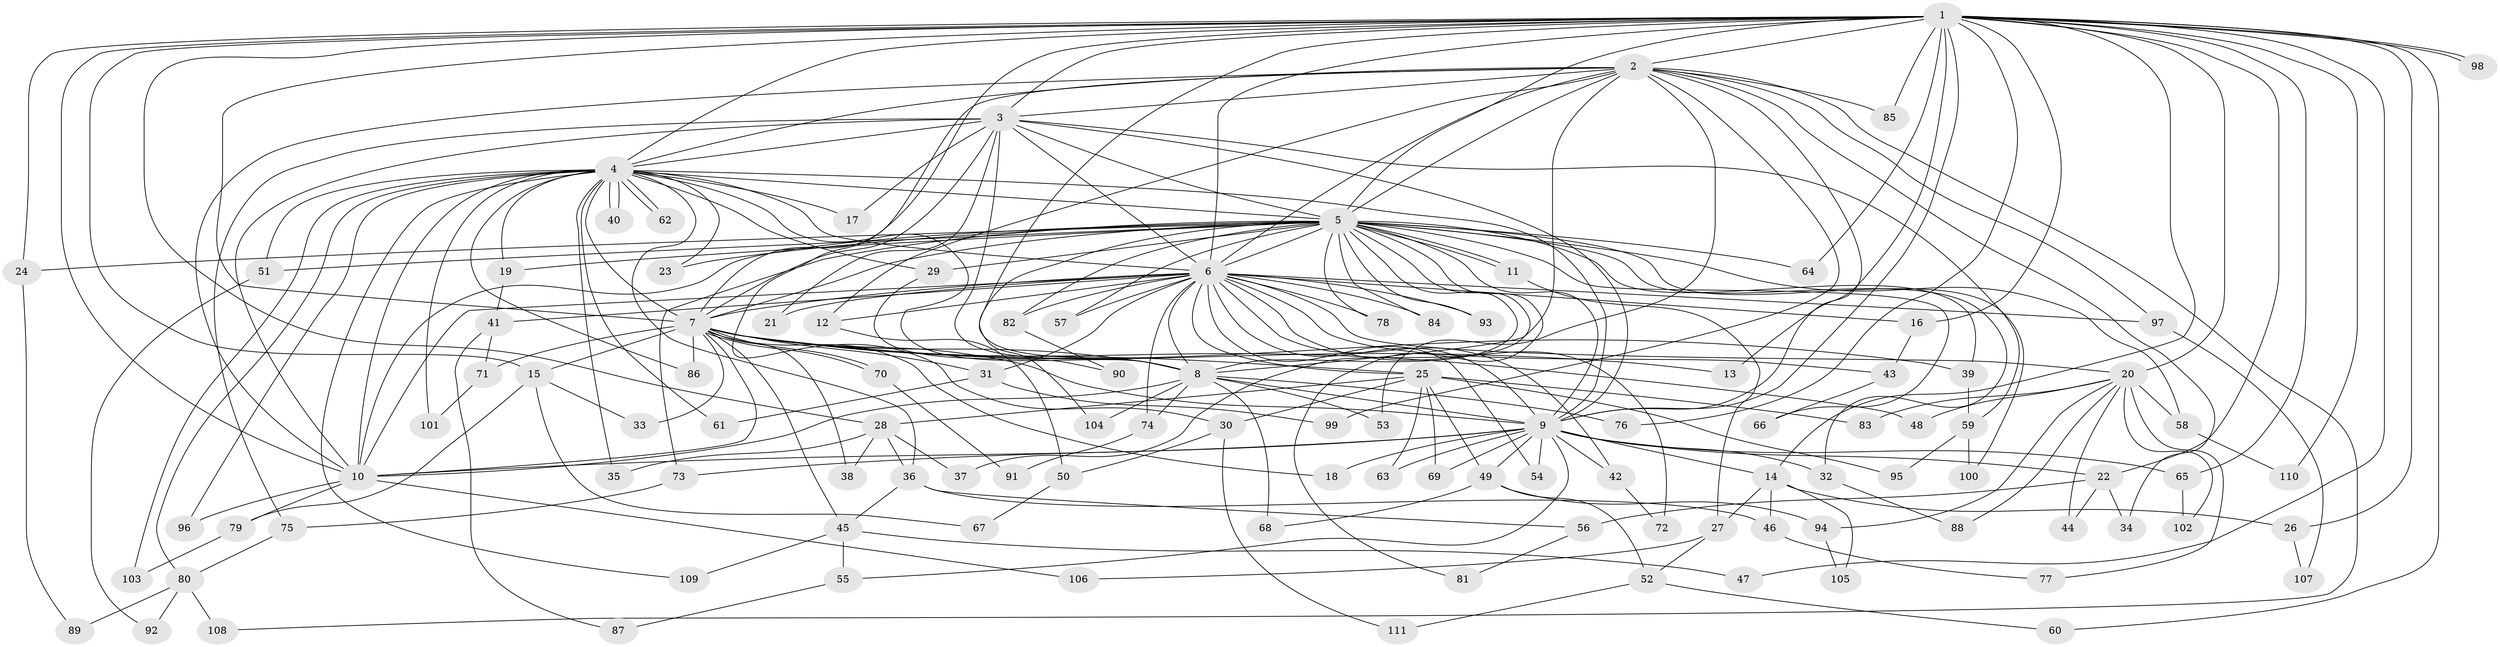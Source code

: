 // Generated by graph-tools (version 1.1) at 2025/13/03/09/25 04:13:59]
// undirected, 111 vertices, 247 edges
graph export_dot {
graph [start="1"]
  node [color=gray90,style=filled];
  1;
  2;
  3;
  4;
  5;
  6;
  7;
  8;
  9;
  10;
  11;
  12;
  13;
  14;
  15;
  16;
  17;
  18;
  19;
  20;
  21;
  22;
  23;
  24;
  25;
  26;
  27;
  28;
  29;
  30;
  31;
  32;
  33;
  34;
  35;
  36;
  37;
  38;
  39;
  40;
  41;
  42;
  43;
  44;
  45;
  46;
  47;
  48;
  49;
  50;
  51;
  52;
  53;
  54;
  55;
  56;
  57;
  58;
  59;
  60;
  61;
  62;
  63;
  64;
  65;
  66;
  67;
  68;
  69;
  70;
  71;
  72;
  73;
  74;
  75;
  76;
  77;
  78;
  79;
  80;
  81;
  82;
  83;
  84;
  85;
  86;
  87;
  88;
  89;
  90;
  91;
  92;
  93;
  94;
  95;
  96;
  97;
  98;
  99;
  100;
  101;
  102;
  103;
  104;
  105;
  106;
  107;
  108;
  109;
  110;
  111;
  1 -- 2;
  1 -- 3;
  1 -- 4;
  1 -- 5;
  1 -- 6;
  1 -- 7;
  1 -- 8;
  1 -- 9;
  1 -- 10;
  1 -- 13;
  1 -- 14;
  1 -- 15;
  1 -- 16;
  1 -- 20;
  1 -- 22;
  1 -- 24;
  1 -- 26;
  1 -- 28;
  1 -- 30;
  1 -- 47;
  1 -- 60;
  1 -- 64;
  1 -- 65;
  1 -- 76;
  1 -- 85;
  1 -- 98;
  1 -- 98;
  1 -- 110;
  2 -- 3;
  2 -- 4;
  2 -- 5;
  2 -- 6;
  2 -- 7;
  2 -- 8;
  2 -- 9;
  2 -- 10;
  2 -- 12;
  2 -- 34;
  2 -- 53;
  2 -- 85;
  2 -- 97;
  2 -- 99;
  2 -- 108;
  3 -- 4;
  3 -- 5;
  3 -- 6;
  3 -- 7;
  3 -- 8;
  3 -- 9;
  3 -- 10;
  3 -- 17;
  3 -- 21;
  3 -- 59;
  3 -- 75;
  4 -- 5;
  4 -- 6;
  4 -- 7;
  4 -- 8;
  4 -- 9;
  4 -- 10;
  4 -- 17;
  4 -- 19;
  4 -- 23;
  4 -- 29;
  4 -- 35;
  4 -- 36;
  4 -- 40;
  4 -- 40;
  4 -- 51;
  4 -- 61;
  4 -- 62;
  4 -- 62;
  4 -- 80;
  4 -- 86;
  4 -- 96;
  4 -- 101;
  4 -- 103;
  4 -- 109;
  5 -- 6;
  5 -- 7;
  5 -- 8;
  5 -- 9;
  5 -- 10;
  5 -- 11;
  5 -- 11;
  5 -- 19;
  5 -- 23;
  5 -- 24;
  5 -- 29;
  5 -- 32;
  5 -- 37;
  5 -- 39;
  5 -- 51;
  5 -- 57;
  5 -- 58;
  5 -- 64;
  5 -- 66;
  5 -- 73;
  5 -- 78;
  5 -- 81;
  5 -- 82;
  5 -- 84;
  5 -- 93;
  5 -- 100;
  5 -- 104;
  6 -- 7;
  6 -- 8;
  6 -- 9;
  6 -- 10;
  6 -- 12;
  6 -- 16;
  6 -- 20;
  6 -- 21;
  6 -- 25;
  6 -- 31;
  6 -- 41;
  6 -- 42;
  6 -- 43;
  6 -- 54;
  6 -- 57;
  6 -- 72;
  6 -- 74;
  6 -- 78;
  6 -- 82;
  6 -- 84;
  6 -- 93;
  6 -- 97;
  7 -- 8;
  7 -- 9;
  7 -- 10;
  7 -- 13;
  7 -- 15;
  7 -- 18;
  7 -- 25;
  7 -- 31;
  7 -- 33;
  7 -- 38;
  7 -- 39;
  7 -- 45;
  7 -- 48;
  7 -- 70;
  7 -- 70;
  7 -- 71;
  7 -- 86;
  8 -- 9;
  8 -- 10;
  8 -- 53;
  8 -- 68;
  8 -- 74;
  8 -- 76;
  8 -- 104;
  9 -- 10;
  9 -- 14;
  9 -- 18;
  9 -- 22;
  9 -- 32;
  9 -- 42;
  9 -- 49;
  9 -- 54;
  9 -- 55;
  9 -- 63;
  9 -- 65;
  9 -- 69;
  9 -- 73;
  10 -- 79;
  10 -- 96;
  10 -- 106;
  11 -- 27;
  12 -- 50;
  14 -- 26;
  14 -- 27;
  14 -- 46;
  14 -- 105;
  15 -- 33;
  15 -- 67;
  15 -- 79;
  16 -- 43;
  19 -- 41;
  20 -- 44;
  20 -- 48;
  20 -- 58;
  20 -- 77;
  20 -- 83;
  20 -- 88;
  20 -- 94;
  20 -- 102;
  22 -- 34;
  22 -- 44;
  22 -- 56;
  24 -- 89;
  25 -- 28;
  25 -- 30;
  25 -- 49;
  25 -- 63;
  25 -- 69;
  25 -- 83;
  25 -- 95;
  26 -- 107;
  27 -- 52;
  27 -- 106;
  28 -- 35;
  28 -- 36;
  28 -- 37;
  28 -- 38;
  29 -- 90;
  30 -- 50;
  30 -- 111;
  31 -- 61;
  31 -- 99;
  32 -- 88;
  36 -- 45;
  36 -- 46;
  36 -- 56;
  39 -- 59;
  41 -- 71;
  41 -- 87;
  42 -- 72;
  43 -- 66;
  45 -- 47;
  45 -- 55;
  45 -- 109;
  46 -- 77;
  49 -- 52;
  49 -- 68;
  49 -- 94;
  50 -- 67;
  51 -- 92;
  52 -- 60;
  52 -- 111;
  55 -- 87;
  56 -- 81;
  58 -- 110;
  59 -- 95;
  59 -- 100;
  65 -- 102;
  70 -- 91;
  71 -- 101;
  73 -- 75;
  74 -- 91;
  75 -- 80;
  79 -- 103;
  80 -- 89;
  80 -- 92;
  80 -- 108;
  82 -- 90;
  94 -- 105;
  97 -- 107;
}

